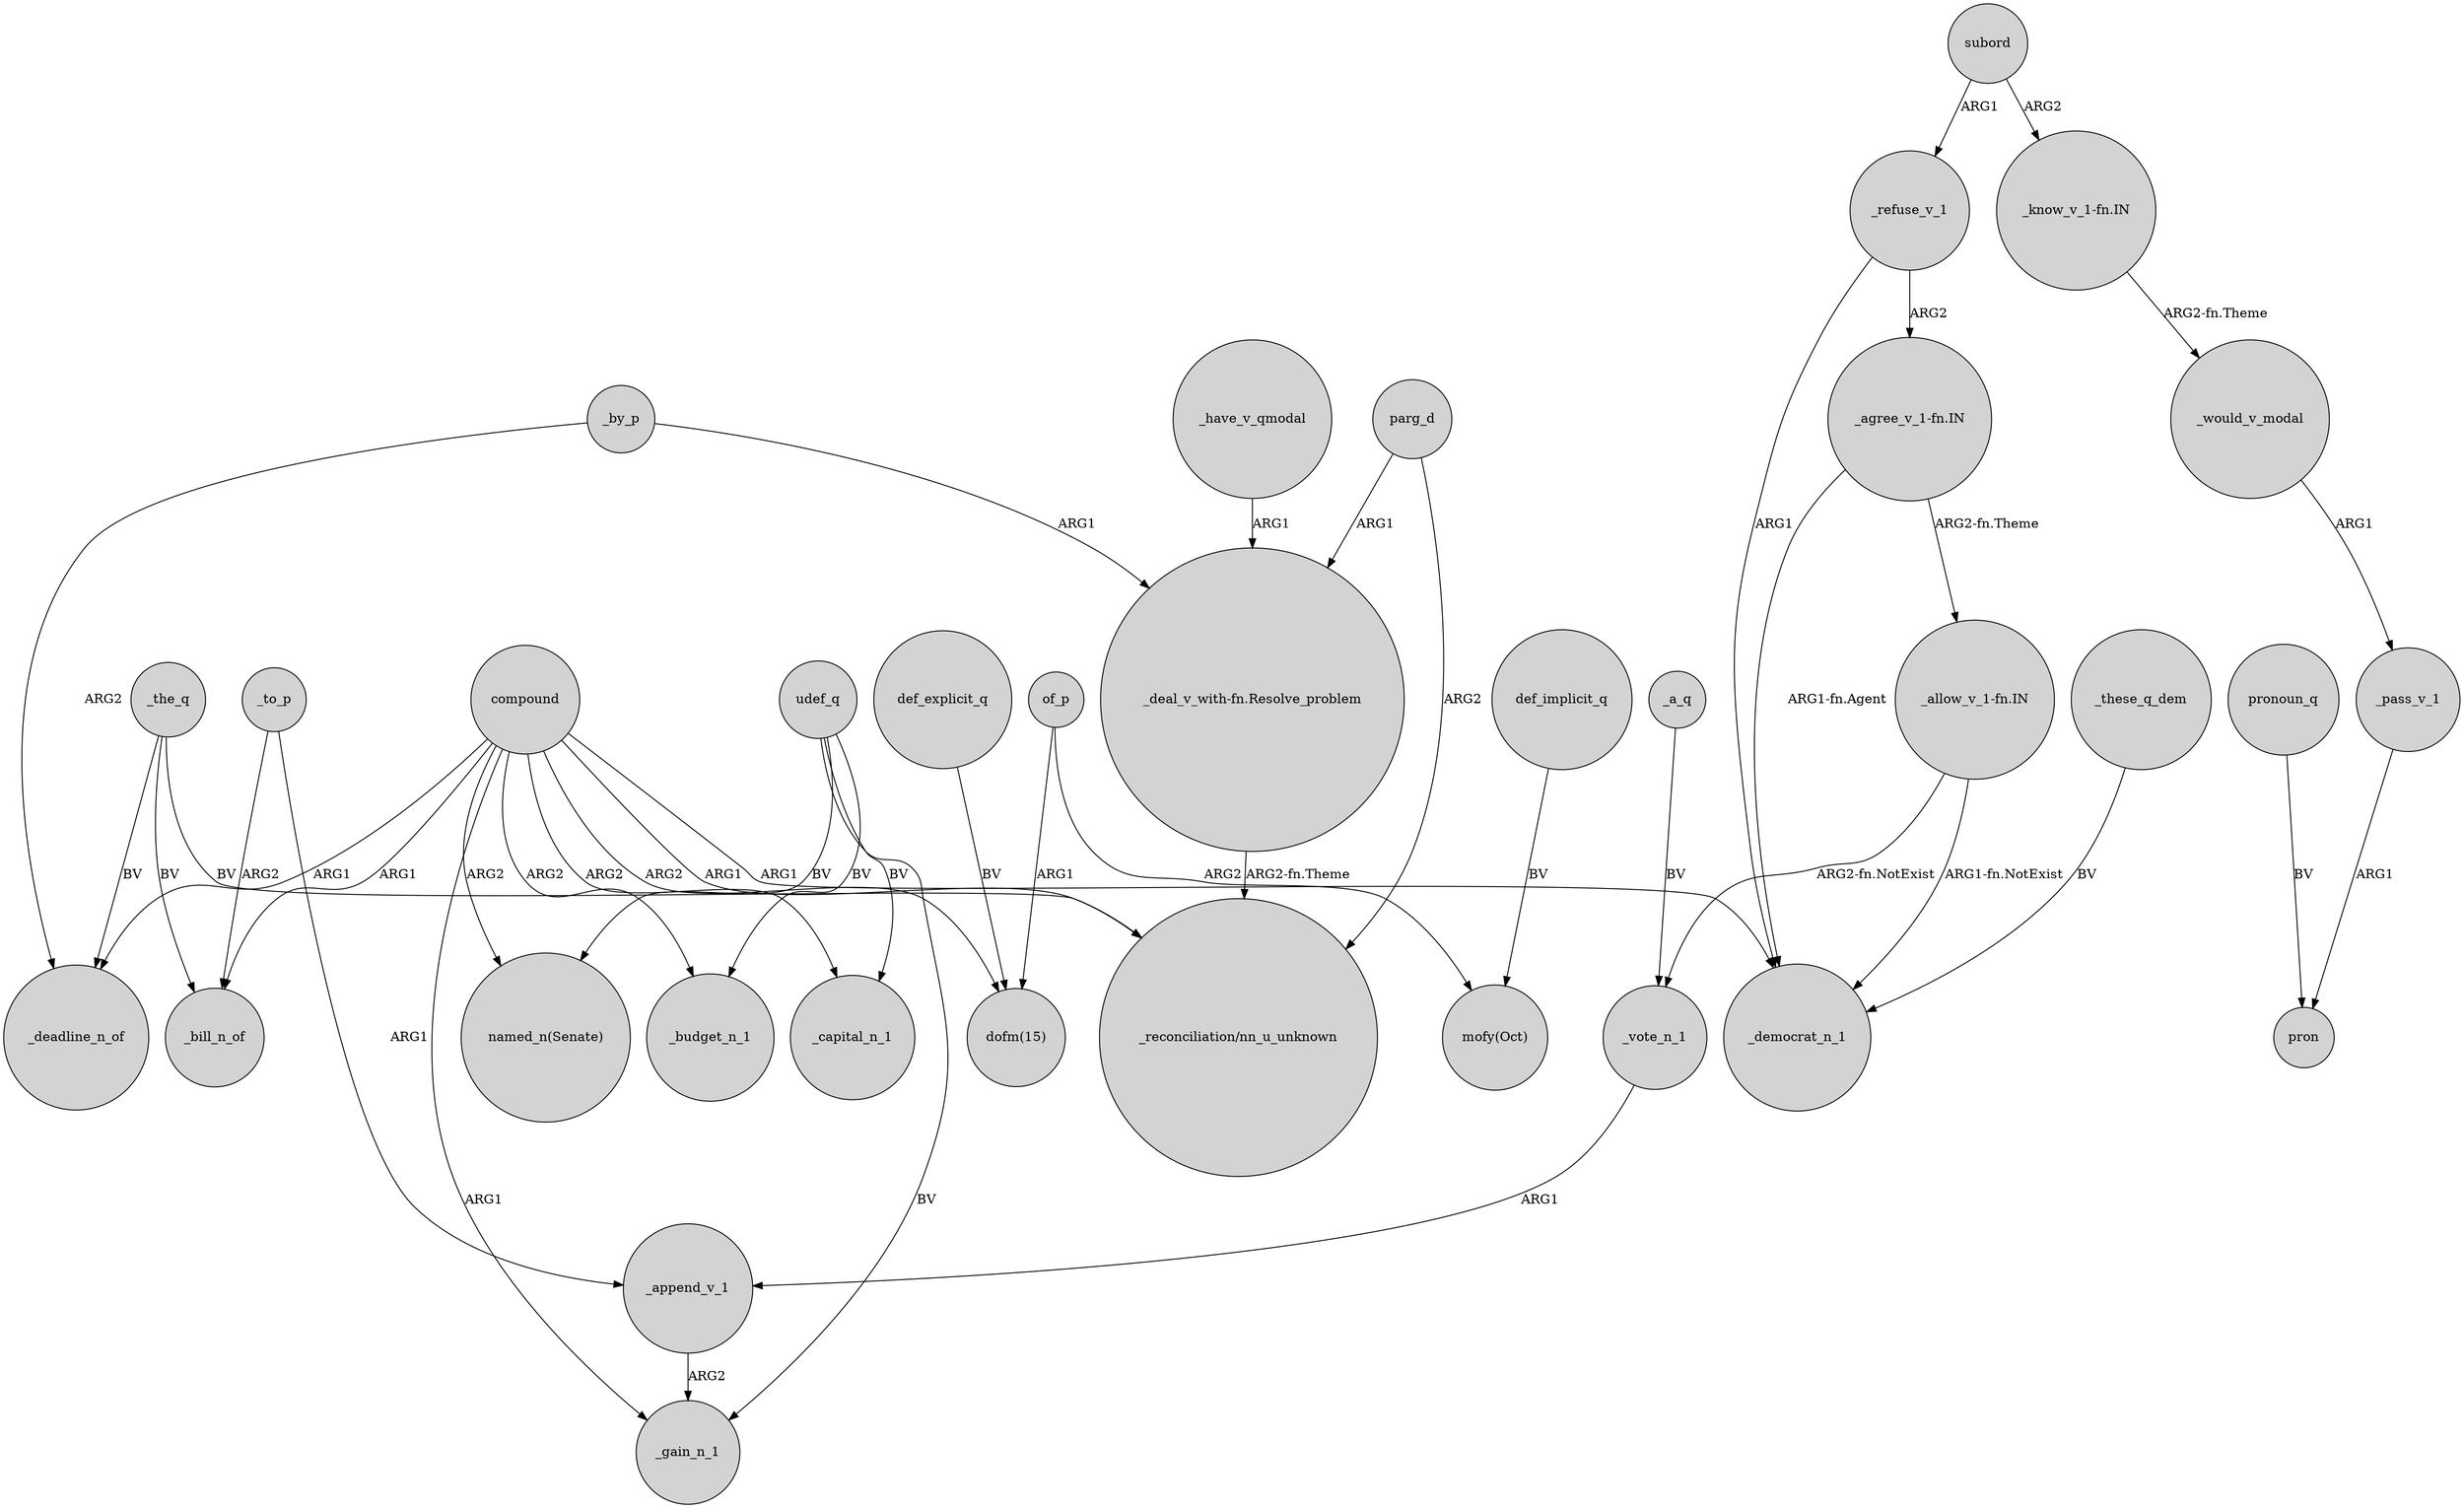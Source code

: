 digraph {
	node [shape=circle style=filled]
	_the_q -> _bill_n_of [label=BV]
	def_explicit_q -> "dofm(15)" [label=BV]
	_have_v_qmodal -> "_deal_v_with-fn.Resolve_problem" [label=ARG1]
	_to_p -> _append_v_1 [label=ARG1]
	compound -> _capital_n_1 [label=ARG2]
	parg_d -> "_reconciliation/nn_u_unknown" [label=ARG2]
	def_implicit_q -> "mofy(Oct)" [label=BV]
	compound -> _bill_n_of [label=ARG1]
	_these_q_dem -> _democrat_n_1 [label=BV]
	_refuse_v_1 -> _democrat_n_1 [label=ARG1]
	_would_v_modal -> _pass_v_1 [label=ARG1]
	"_allow_v_1-fn.IN" -> _vote_n_1 [label="ARG2-fn.NotExist"]
	udef_q -> _gain_n_1 [label=BV]
	compound -> "dofm(15)" [label=ARG2]
	_by_p -> "_deal_v_with-fn.Resolve_problem" [label=ARG1]
	of_p -> "mofy(Oct)" [label=ARG2]
	subord -> "_know_v_1-fn.IN" [label=ARG2]
	compound -> _deadline_n_of [label=ARG1]
	_to_p -> _bill_n_of [label=ARG2]
	_the_q -> "_reconciliation/nn_u_unknown" [label=BV]
	compound -> _budget_n_1 [label=ARG2]
	_the_q -> _deadline_n_of [label=BV]
	subord -> _refuse_v_1 [label=ARG1]
	"_allow_v_1-fn.IN" -> _democrat_n_1 [label="ARG1-fn.NotExist"]
	_append_v_1 -> _gain_n_1 [label=ARG2]
	pronoun_q -> pron [label=BV]
	_vote_n_1 -> _append_v_1 [label=ARG1]
	compound -> _democrat_n_1 [label=ARG1]
	compound -> "named_n(Senate)" [label=ARG2]
	"_deal_v_with-fn.Resolve_problem" -> "_reconciliation/nn_u_unknown" [label="ARG2-fn.Theme"]
	udef_q -> _budget_n_1 [label=BV]
	"_agree_v_1-fn.IN" -> "_allow_v_1-fn.IN" [label="ARG2-fn.Theme"]
	udef_q -> "named_n(Senate)" [label=BV]
	_a_q -> _vote_n_1 [label=BV]
	compound -> _gain_n_1 [label=ARG1]
	"_know_v_1-fn.IN" -> _would_v_modal [label="ARG2-fn.Theme"]
	_by_p -> _deadline_n_of [label=ARG2]
	compound -> "_reconciliation/nn_u_unknown" [label=ARG1]
	_pass_v_1 -> pron [label=ARG1]
	of_p -> "dofm(15)" [label=ARG1]
	"_agree_v_1-fn.IN" -> _democrat_n_1 [label="ARG1-fn.Agent"]
	_refuse_v_1 -> "_agree_v_1-fn.IN" [label=ARG2]
	udef_q -> _capital_n_1 [label=BV]
	parg_d -> "_deal_v_with-fn.Resolve_problem" [label=ARG1]
}

